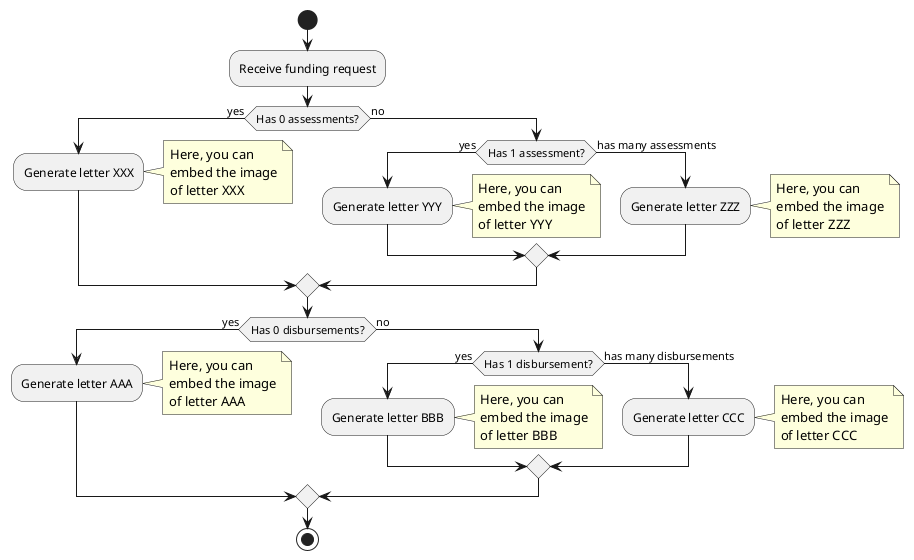 'https://plantuml.com/activity-diagram-beta

@startuml
start

:Receive funding request;

if (Has 0 assessments?) then (yes)
  :Generate letter XXX;
  note right
    Here, you can
    embed the image
    of letter XXX
  end note
else (no)
  if (Has 1 assessment?) then (yes)
    :Generate letter YYY;
    note right
      Here, you can
      embed the image
      of letter YYY
    end note
  else (has many assessments)
    :Generate letter ZZZ;
    note right
      Here, you can
      embed the image
      of letter ZZZ
    end note
  endif
endif

if (Has 0 disbursements?) then (yes)
  :Generate letter AAA;
  note right
    Here, you can
    embed the image
    of letter AAA
  end note
else (no)
  if (Has 1 disbursement?) then (yes)
    :Generate letter BBB;
    note right
      Here, you can
      embed the image
      of letter BBB
    end note
  else (has many disbursements)
    :Generate letter CCC;
    note right
      Here, you can
      embed the image
      of letter CCC
    end note
  endif
endif

stop
@enduml

